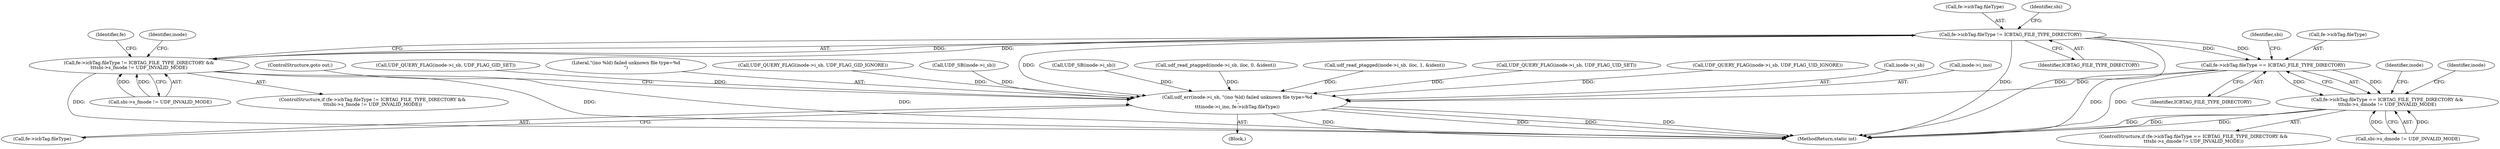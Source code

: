 digraph "0_linux_23b133bdc452aa441fcb9b82cbf6dd05cfd342d0@pointer" {
"1000647" [label="(Call,fe->icbTag.fileType != ICBTAG_FILE_TYPE_DIRECTORY)"];
"1000646" [label="(Call,fe->icbTag.fileType != ICBTAG_FILE_TYPE_DIRECTORY &&\n\t\t\tsbi->s_fmode != UDF_INVALID_MODE)"];
"1000669" [label="(Call,fe->icbTag.fileType == ICBTAG_FILE_TYPE_DIRECTORY)"];
"1000668" [label="(Call,fe->icbTag.fileType == ICBTAG_FILE_TYPE_DIRECTORY &&\n\t\t\tsbi->s_dmode != UDF_INVALID_MODE)"];
"1001170" [label="(Call,udf_err(inode->i_sb, \"(ino %ld) failed unknown file type=%d\n\",\n\t\t\tinode->i_ino, fe->icbTag.fileType))"];
"1000667" [label="(ControlStructure,if (fe->icbTag.fileType == ICBTAG_FILE_TYPE_DIRECTORY &&\n\t\t\tsbi->s_dmode != UDF_INVALID_MODE))"];
"1000648" [label="(Call,fe->icbTag.fileType)"];
"1000691" [label="(Identifier,inode)"];
"1000683" [label="(Identifier,inode)"];
"1000646" [label="(Call,fe->icbTag.fileType != ICBTAG_FILE_TYPE_DIRECTORY &&\n\t\t\tsbi->s_fmode != UDF_INVALID_MODE)"];
"1000258" [label="(Call,udf_read_ptagged(inode->i_sb, iloc, 1, &ident))"];
"1001033" [label="(Block,)"];
"1001170" [label="(Call,udf_err(inode->i_sb, \"(ino %ld) failed unknown file type=%d\n\",\n\t\t\tinode->i_ino, fe->icbTag.fileType))"];
"1000661" [label="(Identifier,inode)"];
"1000653" [label="(Identifier,ICBTAG_FILE_TYPE_DIRECTORY)"];
"1000596" [label="(Call,UDF_QUERY_FLAG(inode->i_sb, UDF_FLAG_UID_SET))"];
"1000672" [label="(Identifier,fe)"];
"1001231" [label="(MethodReturn,static int)"];
"1000591" [label="(Call,UDF_QUERY_FLAG(inode->i_sb, UDF_FLAG_UID_IGNORE))"];
"1000656" [label="(Identifier,sbi)"];
"1001171" [label="(Call,inode->i_sb)"];
"1001183" [label="(ControlStructure,goto out;)"];
"1001178" [label="(Call,fe->icbTag.fileType)"];
"1000678" [label="(Identifier,sbi)"];
"1000630" [label="(Call,UDF_QUERY_FLAG(inode->i_sb, UDF_FLAG_GID_SET))"];
"1001175" [label="(Call,inode->i_ino)"];
"1000676" [label="(Call,sbi->s_dmode != UDF_INVALID_MODE)"];
"1001174" [label="(Literal,\"(ino %ld) failed unknown file type=%d\n\")"];
"1000645" [label="(ControlStructure,if (fe->icbTag.fileType != ICBTAG_FILE_TYPE_DIRECTORY &&\n\t\t\tsbi->s_fmode != UDF_INVALID_MODE))"];
"1000654" [label="(Call,sbi->s_fmode != UDF_INVALID_MODE)"];
"1000625" [label="(Call,UDF_QUERY_FLAG(inode->i_sb, UDF_FLAG_GID_IGNORE))"];
"1000647" [label="(Call,fe->icbTag.fileType != ICBTAG_FILE_TYPE_DIRECTORY)"];
"1000669" [label="(Call,fe->icbTag.fileType == ICBTAG_FILE_TYPE_DIRECTORY)"];
"1000640" [label="(Call,UDF_SB(inode->i_sb))"];
"1000668" [label="(Call,fe->icbTag.fileType == ICBTAG_FILE_TYPE_DIRECTORY &&\n\t\t\tsbi->s_dmode != UDF_INVALID_MODE)"];
"1000606" [label="(Call,UDF_SB(inode->i_sb))"];
"1000675" [label="(Identifier,ICBTAG_FILE_TYPE_DIRECTORY)"];
"1000185" [label="(Call,udf_read_ptagged(inode->i_sb, iloc, 0, &ident))"];
"1000670" [label="(Call,fe->icbTag.fileType)"];
"1000647" -> "1000646"  [label="AST: "];
"1000647" -> "1000653"  [label="CFG: "];
"1000648" -> "1000647"  [label="AST: "];
"1000653" -> "1000647"  [label="AST: "];
"1000656" -> "1000647"  [label="CFG: "];
"1000646" -> "1000647"  [label="CFG: "];
"1000647" -> "1001231"  [label="DDG: "];
"1000647" -> "1001231"  [label="DDG: "];
"1000647" -> "1000646"  [label="DDG: "];
"1000647" -> "1000646"  [label="DDG: "];
"1000647" -> "1000669"  [label="DDG: "];
"1000647" -> "1000669"  [label="DDG: "];
"1000647" -> "1001170"  [label="DDG: "];
"1000646" -> "1000645"  [label="AST: "];
"1000646" -> "1000654"  [label="CFG: "];
"1000654" -> "1000646"  [label="AST: "];
"1000661" -> "1000646"  [label="CFG: "];
"1000672" -> "1000646"  [label="CFG: "];
"1000646" -> "1001231"  [label="DDG: "];
"1000646" -> "1001231"  [label="DDG: "];
"1000646" -> "1001231"  [label="DDG: "];
"1000654" -> "1000646"  [label="DDG: "];
"1000654" -> "1000646"  [label="DDG: "];
"1000669" -> "1000668"  [label="AST: "];
"1000669" -> "1000675"  [label="CFG: "];
"1000670" -> "1000669"  [label="AST: "];
"1000675" -> "1000669"  [label="AST: "];
"1000678" -> "1000669"  [label="CFG: "];
"1000668" -> "1000669"  [label="CFG: "];
"1000669" -> "1001231"  [label="DDG: "];
"1000669" -> "1001231"  [label="DDG: "];
"1000669" -> "1000668"  [label="DDG: "];
"1000669" -> "1000668"  [label="DDG: "];
"1000669" -> "1001170"  [label="DDG: "];
"1000668" -> "1000667"  [label="AST: "];
"1000668" -> "1000676"  [label="CFG: "];
"1000676" -> "1000668"  [label="AST: "];
"1000683" -> "1000668"  [label="CFG: "];
"1000691" -> "1000668"  [label="CFG: "];
"1000668" -> "1001231"  [label="DDG: "];
"1000668" -> "1001231"  [label="DDG: "];
"1000668" -> "1001231"  [label="DDG: "];
"1000676" -> "1000668"  [label="DDG: "];
"1000676" -> "1000668"  [label="DDG: "];
"1001170" -> "1001033"  [label="AST: "];
"1001170" -> "1001178"  [label="CFG: "];
"1001171" -> "1001170"  [label="AST: "];
"1001174" -> "1001170"  [label="AST: "];
"1001175" -> "1001170"  [label="AST: "];
"1001178" -> "1001170"  [label="AST: "];
"1001183" -> "1001170"  [label="CFG: "];
"1001170" -> "1001231"  [label="DDG: "];
"1001170" -> "1001231"  [label="DDG: "];
"1001170" -> "1001231"  [label="DDG: "];
"1001170" -> "1001231"  [label="DDG: "];
"1000185" -> "1001170"  [label="DDG: "];
"1000640" -> "1001170"  [label="DDG: "];
"1000625" -> "1001170"  [label="DDG: "];
"1000596" -> "1001170"  [label="DDG: "];
"1000630" -> "1001170"  [label="DDG: "];
"1000591" -> "1001170"  [label="DDG: "];
"1000258" -> "1001170"  [label="DDG: "];
"1000606" -> "1001170"  [label="DDG: "];
}
